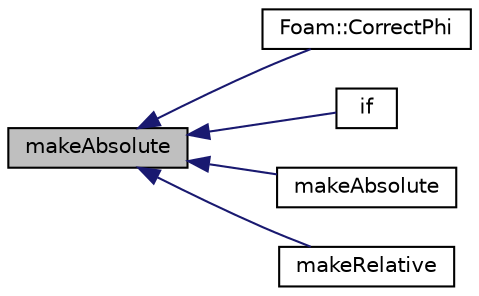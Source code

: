 digraph "makeAbsolute"
{
  bgcolor="transparent";
  edge [fontname="Helvetica",fontsize="10",labelfontname="Helvetica",labelfontsize="10"];
  node [fontname="Helvetica",fontsize="10",shape=record];
  rankdir="LR";
  Node1 [label="makeAbsolute",height=0.2,width=0.4,color="black", fillcolor="grey75", style="filled", fontcolor="black"];
  Node1 -> Node2 [dir="back",color="midnightblue",fontsize="10",style="solid",fontname="Helvetica"];
  Node2 [label="Foam::CorrectPhi",height=0.2,width=0.4,color="black",URL="$a10758.html#ac25e7d2bbe87588cbf10d96cc1ae09a3"];
  Node1 -> Node3 [dir="back",color="midnightblue",fontsize="10",style="solid",fontname="Helvetica"];
  Node3 [label="if",height=0.2,width=0.4,color="black",URL="$a02957.html#acaeed9c6594c054d066f2410e4ab1d85"];
  Node1 -> Node4 [dir="back",color="midnightblue",fontsize="10",style="solid",fontname="Helvetica"];
  Node4 [label="makeAbsolute",height=0.2,width=0.4,color="black",URL="$a10792.html#a1f14dc07a9b1d5664162910b832420a4",tooltip="Make the given flux absolute. "];
  Node1 -> Node5 [dir="back",color="midnightblue",fontsize="10",style="solid",fontname="Helvetica"];
  Node5 [label="makeRelative",height=0.2,width=0.4,color="black",URL="$a10792.html#a79384edbcf2434087a6be234642812b0",tooltip="Make the given flux relative. "];
}
